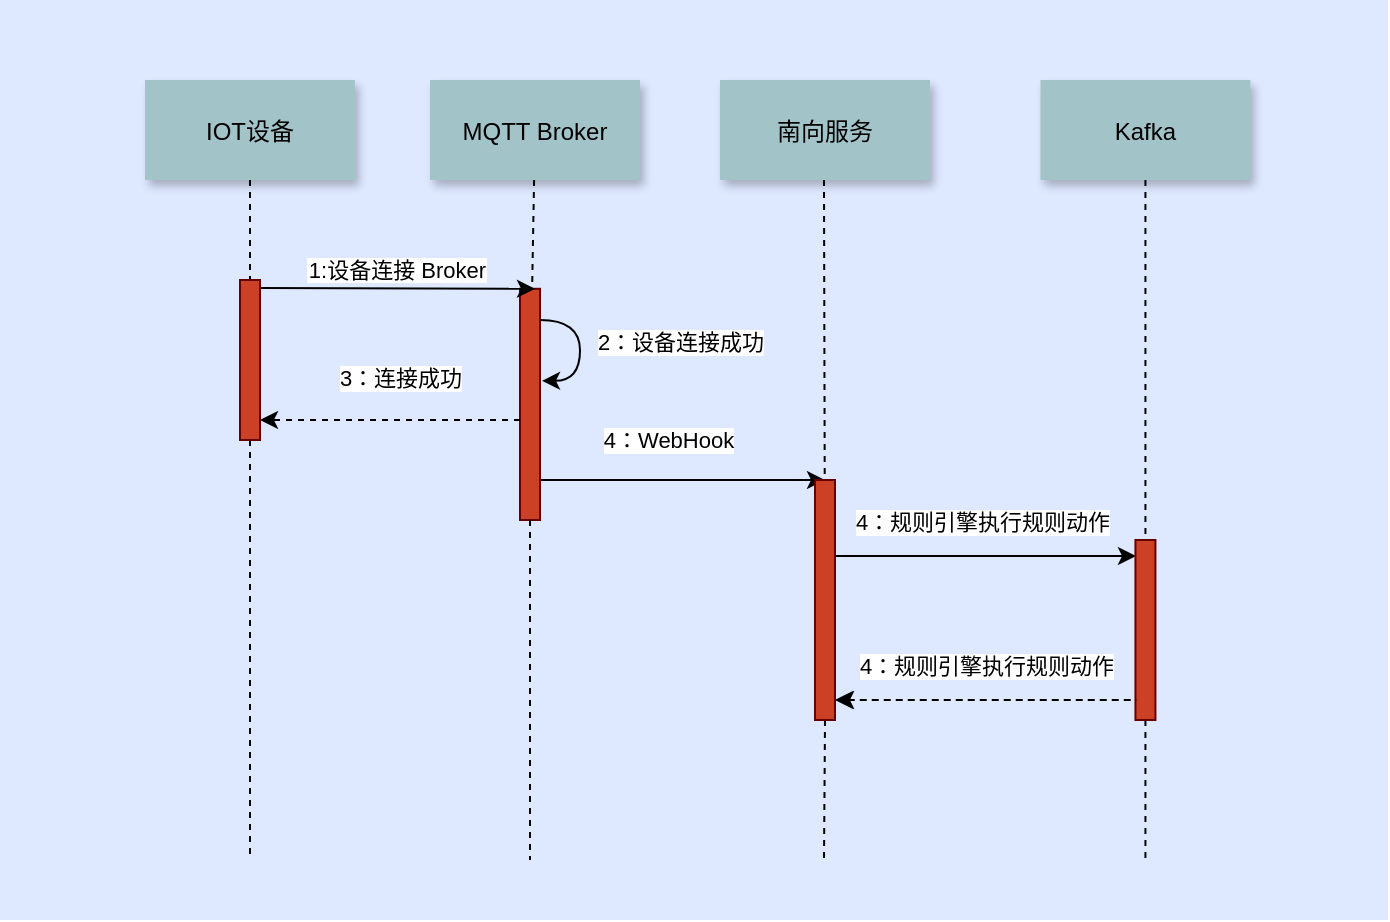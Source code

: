 <mxfile version="14.2.9" type="github">
  <diagram id="hCoU_wL0IWu9nN90fUKF" name="第 1 页">
    <mxGraphModel dx="860" dy="474" grid="1" gridSize="10" guides="1" tooltips="1" connect="1" arrows="1" fold="1" page="1" pageScale="1" pageWidth="827" pageHeight="1169" math="0" shadow="0">
      <root>
        <mxCell id="0" />
        <mxCell id="1" parent="0" />
        <mxCell id="EFNziv1stdkE27QfItVI-1" value="" style="fillColor=#DEE8FF;strokeColor=none" vertex="1" parent="1">
          <mxGeometry x="80" y="20" width="694" height="460" as="geometry" />
        </mxCell>
        <mxCell id="EFNziv1stdkE27QfItVI-2" value="IOT设备" style="shadow=1;fillColor=#A2C4C9;strokeColor=none" vertex="1" parent="1">
          <mxGeometry x="152.5" y="60" width="105" height="50" as="geometry" />
        </mxCell>
        <mxCell id="EFNziv1stdkE27QfItVI-3" value="" style="edgeStyle=orthogonalEdgeStyle;rounded=0;orthogonalLoop=1;jettySize=auto;html=1;entryX=0;entryY=0.25;entryDx=0;entryDy=0;" edge="1" parent="1">
          <mxGeometry relative="1" as="geometry">
            <mxPoint x="492.5" y="260" as="targetPoint" />
            <Array as="points">
              <mxPoint x="425" y="260" />
              <mxPoint x="425" y="260" />
            </Array>
            <mxPoint x="350" y="260" as="sourcePoint" />
          </mxGeometry>
        </mxCell>
        <mxCell id="EFNziv1stdkE27QfItVI-4" value="4：WebHook" style="edgeLabel;html=1;align=center;verticalAlign=middle;resizable=0;points=[];" vertex="1" connectable="0" parent="EFNziv1stdkE27QfItVI-3">
          <mxGeometry x="-0.372" y="1" relative="1" as="geometry">
            <mxPoint x="19" y="-19" as="offset" />
          </mxGeometry>
        </mxCell>
        <mxCell id="EFNziv1stdkE27QfItVI-5" value="" style="fillColor=#CC4125;strokeColor=#660000" vertex="1" parent="1">
          <mxGeometry x="340" y="164.39" width="10" height="115.61" as="geometry" />
        </mxCell>
        <mxCell id="EFNziv1stdkE27QfItVI-6" value="MQTT Broker" style="shadow=1;fillColor=#A2C4C9;strokeColor=none" vertex="1" parent="1">
          <mxGeometry x="295" y="60" width="105" height="50" as="geometry" />
        </mxCell>
        <mxCell id="EFNziv1stdkE27QfItVI-7" value="" style="edgeStyle=none;endArrow=none;dashed=1" edge="1" parent="1" source="EFNziv1stdkE27QfItVI-6" target="EFNziv1stdkE27QfItVI-5">
          <mxGeometry x="272.335" y="165" width="100" height="100" as="geometry">
            <mxPoint x="347.259" y="110" as="sourcePoint" />
            <mxPoint x="347.576" y="165" as="targetPoint" />
          </mxGeometry>
        </mxCell>
        <mxCell id="EFNziv1stdkE27QfItVI-8" value="南向服务" style="shadow=1;fillColor=#A2C4C9;strokeColor=none" vertex="1" parent="1">
          <mxGeometry x="440.004" y="60.0" width="105" height="50" as="geometry" />
        </mxCell>
        <mxCell id="EFNziv1stdkE27QfItVI-9" value="Kafka" style="shadow=1;fillColor=#A2C4C9;strokeColor=none" vertex="1" parent="1">
          <mxGeometry x="600.22" y="60" width="105" height="50" as="geometry" />
        </mxCell>
        <mxCell id="EFNziv1stdkE27QfItVI-10" value="" style="edgeStyle=elbowEdgeStyle;elbow=horizontal;endArrow=none;dashed=1" edge="1" parent="1" source="EFNziv1stdkE27QfItVI-2">
          <mxGeometry x="230.0" y="310" width="100" height="100" as="geometry">
            <mxPoint x="230.0" y="410" as="sourcePoint" />
            <mxPoint x="205.0" y="220" as="targetPoint" />
          </mxGeometry>
        </mxCell>
        <mxCell id="EFNziv1stdkE27QfItVI-11" value="" style="edgeStyle=none;dashed=1;endArrow=none" edge="1" parent="1">
          <mxGeometry x="50" y="300" width="100" height="100" as="geometry">
            <mxPoint x="205.0" y="210" as="sourcePoint" />
            <mxPoint x="205.0" y="450" as="targetPoint" />
          </mxGeometry>
        </mxCell>
        <mxCell id="EFNziv1stdkE27QfItVI-12" value="1:设备连接 Broker" style="edgeStyle=none;verticalLabelPosition=top;verticalAlign=bottom;entryX=0.75;entryY=0;entryDx=0;entryDy=0;" edge="1" parent="1" target="EFNziv1stdkE27QfItVI-5">
          <mxGeometry x="242.955" y="77.096" width="100" height="100" as="geometry">
            <mxPoint x="210.0" y="164" as="sourcePoint" />
            <mxPoint x="320" y="164.386" as="targetPoint" />
          </mxGeometry>
        </mxCell>
        <mxCell id="EFNziv1stdkE27QfItVI-13" value="" style="edgeStyle=none;endArrow=none;dashed=1;exitX=0.5;exitY=1;exitDx=0;exitDy=0;" edge="1" parent="1" source="EFNziv1stdkE27QfItVI-24">
          <mxGeometry x="431.488" y="175.0" width="100" height="100" as="geometry">
            <mxPoint x="492.286" y="410" as="sourcePoint" />
            <mxPoint x="492" y="450" as="targetPoint" />
          </mxGeometry>
        </mxCell>
        <mxCell id="EFNziv1stdkE27QfItVI-14" value="" style="edgeStyle=none;endArrow=none;dashed=1" edge="1" parent="1" source="EFNziv1stdkE27QfItVI-22">
          <mxGeometry x="592.208" y="175.0" width="100" height="100" as="geometry">
            <mxPoint x="652.729" y="110" as="sourcePoint" />
            <mxPoint x="652.72" y="450" as="targetPoint" />
          </mxGeometry>
        </mxCell>
        <mxCell id="EFNziv1stdkE27QfItVI-15" value="" style="fillColor=#CC4125;strokeColor=#660000" vertex="1" parent="1">
          <mxGeometry x="200" y="160" width="10" height="80" as="geometry" />
        </mxCell>
        <mxCell id="EFNziv1stdkE27QfItVI-16" style="edgeStyle=orthogonalEdgeStyle;curved=1;rounded=0;orthogonalLoop=1;jettySize=auto;html=1;exitX=0.928;exitY=0.095;exitDx=0;exitDy=0;exitPerimeter=0;" edge="1" parent="1">
          <mxGeometry relative="1" as="geometry">
            <mxPoint x="350.0" y="180.008" as="sourcePoint" />
            <mxPoint x="351" y="210.4" as="targetPoint" />
            <Array as="points">
              <mxPoint x="370" y="180.4" />
              <mxPoint x="370" y="210.4" />
              <mxPoint x="351" y="210.4" />
            </Array>
          </mxGeometry>
        </mxCell>
        <mxCell id="EFNziv1stdkE27QfItVI-17" value="2：设备连接成功" style="edgeLabel;html=1;align=center;verticalAlign=middle;resizable=0;points=[];" vertex="1" connectable="0" parent="EFNziv1stdkE27QfItVI-16">
          <mxGeometry x="-0.314" y="-1" relative="1" as="geometry">
            <mxPoint x="51" y="6.73" as="offset" />
          </mxGeometry>
        </mxCell>
        <mxCell id="EFNziv1stdkE27QfItVI-18" style="edgeStyle=orthogonalEdgeStyle;rounded=0;orthogonalLoop=1;jettySize=auto;html=1;exitX=0.95;exitY=0.333;exitDx=0;exitDy=0;entryX=0.028;entryY=0.089;entryDx=0;entryDy=0;exitPerimeter=0;entryPerimeter=0;" edge="1" parent="1" source="EFNziv1stdkE27QfItVI-24" target="EFNziv1stdkE27QfItVI-22">
          <mxGeometry relative="1" as="geometry">
            <Array as="points">
              <mxPoint x="497" y="298" />
            </Array>
            <mxPoint x="498.1" y="387.68" as="sourcePoint" />
          </mxGeometry>
        </mxCell>
        <mxCell id="EFNziv1stdkE27QfItVI-19" value="4：规则引擎执行规则动作" style="edgeLabel;html=1;align=center;verticalAlign=middle;resizable=0;points=[];" vertex="1" connectable="0" parent="EFNziv1stdkE27QfItVI-18">
          <mxGeometry x="-0.328" y="-1" relative="1" as="geometry">
            <mxPoint x="24.68" y="-18.71" as="offset" />
          </mxGeometry>
        </mxCell>
        <mxCell id="EFNziv1stdkE27QfItVI-21" value="" style="edgeStyle=none;endArrow=none;dashed=1" edge="1" parent="1" source="EFNziv1stdkE27QfItVI-24">
          <mxGeometry x="431.488" y="175.0" width="100" height="100" as="geometry">
            <mxPoint x="492" y="110" as="sourcePoint" />
            <mxPoint x="492.444" y="350" as="targetPoint" />
          </mxGeometry>
        </mxCell>
        <mxCell id="EFNziv1stdkE27QfItVI-23" value="" style="edgeStyle=none;endArrow=none;dashed=1" edge="1" parent="1" source="EFNziv1stdkE27QfItVI-5">
          <mxGeometry x="376.571" y="339.697" width="100" height="100" as="geometry">
            <mxPoint x="345" y="510" as="sourcePoint" />
            <mxPoint x="345" y="450" as="targetPoint" />
          </mxGeometry>
        </mxCell>
        <mxCell id="EFNziv1stdkE27QfItVI-25" value="" style="edgeStyle=orthogonalEdgeStyle;rounded=0;orthogonalLoop=1;jettySize=auto;html=1;dashed=1;" edge="1" parent="1">
          <mxGeometry relative="1" as="geometry">
            <mxPoint x="210" y="230" as="targetPoint" />
            <Array as="points">
              <mxPoint x="250" y="230" />
              <mxPoint x="250" y="230" />
            </Array>
            <mxPoint x="340" y="230" as="sourcePoint" />
          </mxGeometry>
        </mxCell>
        <mxCell id="EFNziv1stdkE27QfItVI-26" value="3：连接成功" style="edgeLabel;html=1;align=center;verticalAlign=middle;resizable=0;points=[];" vertex="1" connectable="0" parent="EFNziv1stdkE27QfItVI-25">
          <mxGeometry x="-0.372" y="1" relative="1" as="geometry">
            <mxPoint x="-19" y="-22.69" as="offset" />
          </mxGeometry>
        </mxCell>
        <mxCell id="EFNziv1stdkE27QfItVI-24" value="" style="fillColor=#CC4125;strokeColor=#660000" vertex="1" parent="1">
          <mxGeometry x="487.5" y="260" width="10" height="120" as="geometry" />
        </mxCell>
        <mxCell id="EFNziv1stdkE27QfItVI-29" value="" style="edgeStyle=none;endArrow=none;dashed=1" edge="1" parent="1" target="EFNziv1stdkE27QfItVI-24">
          <mxGeometry x="431.488" y="175.0" width="100" height="100" as="geometry">
            <mxPoint x="492" y="110" as="sourcePoint" />
            <mxPoint x="492.444" y="350" as="targetPoint" />
          </mxGeometry>
        </mxCell>
        <mxCell id="EFNziv1stdkE27QfItVI-22" value="" style="fillColor=#CC4125;strokeColor=#660000" vertex="1" parent="1">
          <mxGeometry x="647.72" y="290" width="10" height="90" as="geometry" />
        </mxCell>
        <mxCell id="EFNziv1stdkE27QfItVI-30" value="" style="edgeStyle=none;endArrow=none;dashed=1" edge="1" parent="1" source="EFNziv1stdkE27QfItVI-9" target="EFNziv1stdkE27QfItVI-22">
          <mxGeometry x="592.208" y="175.0" width="100" height="100" as="geometry">
            <mxPoint x="652.72" y="110" as="sourcePoint" />
            <mxPoint x="652.72" y="450" as="targetPoint" />
          </mxGeometry>
        </mxCell>
        <mxCell id="EFNziv1stdkE27QfItVI-31" style="edgeStyle=orthogonalEdgeStyle;rounded=0;orthogonalLoop=1;jettySize=auto;html=1;entryX=0.028;entryY=0.089;entryDx=0;entryDy=0;entryPerimeter=0;startArrow=classic;startFill=1;endArrow=none;endFill=0;dashed=1;" edge="1" parent="1">
          <mxGeometry relative="1" as="geometry">
            <Array as="points">
              <mxPoint x="497.5" y="370" />
            </Array>
            <mxPoint x="498" y="370" as="sourcePoint" />
            <mxPoint x="648.5" y="370.01" as="targetPoint" />
          </mxGeometry>
        </mxCell>
        <mxCell id="EFNziv1stdkE27QfItVI-32" value="4：规则引擎执行规则动作" style="edgeLabel;html=1;align=center;verticalAlign=middle;resizable=0;points=[];" vertex="1" connectable="0" parent="EFNziv1stdkE27QfItVI-31">
          <mxGeometry x="-0.328" y="-1" relative="1" as="geometry">
            <mxPoint x="24.68" y="-18.71" as="offset" />
          </mxGeometry>
        </mxCell>
        <mxCell id="EFNziv1stdkE27QfItVI-35" style="edgeStyle=orthogonalEdgeStyle;rounded=0;orthogonalLoop=1;jettySize=auto;html=1;entryX=0.028;entryY=0.089;entryDx=0;entryDy=0;entryPerimeter=0;startArrow=classic;startFill=1;endArrow=none;endFill=0;dashed=1;" edge="1" parent="1">
          <mxGeometry relative="1" as="geometry">
            <Array as="points">
              <mxPoint x="497" y="370" />
            </Array>
            <mxPoint x="497.5" y="370" as="sourcePoint" />
            <mxPoint x="648" y="370.01" as="targetPoint" />
          </mxGeometry>
        </mxCell>
        <mxCell id="EFNziv1stdkE27QfItVI-36" value="4：规则引擎执行规则动作" style="edgeLabel;html=1;align=center;verticalAlign=middle;resizable=0;points=[];" vertex="1" connectable="0" parent="EFNziv1stdkE27QfItVI-35">
          <mxGeometry x="-0.328" y="-1" relative="1" as="geometry">
            <mxPoint x="24.68" y="-18.71" as="offset" />
          </mxGeometry>
        </mxCell>
      </root>
    </mxGraphModel>
  </diagram>
</mxfile>
